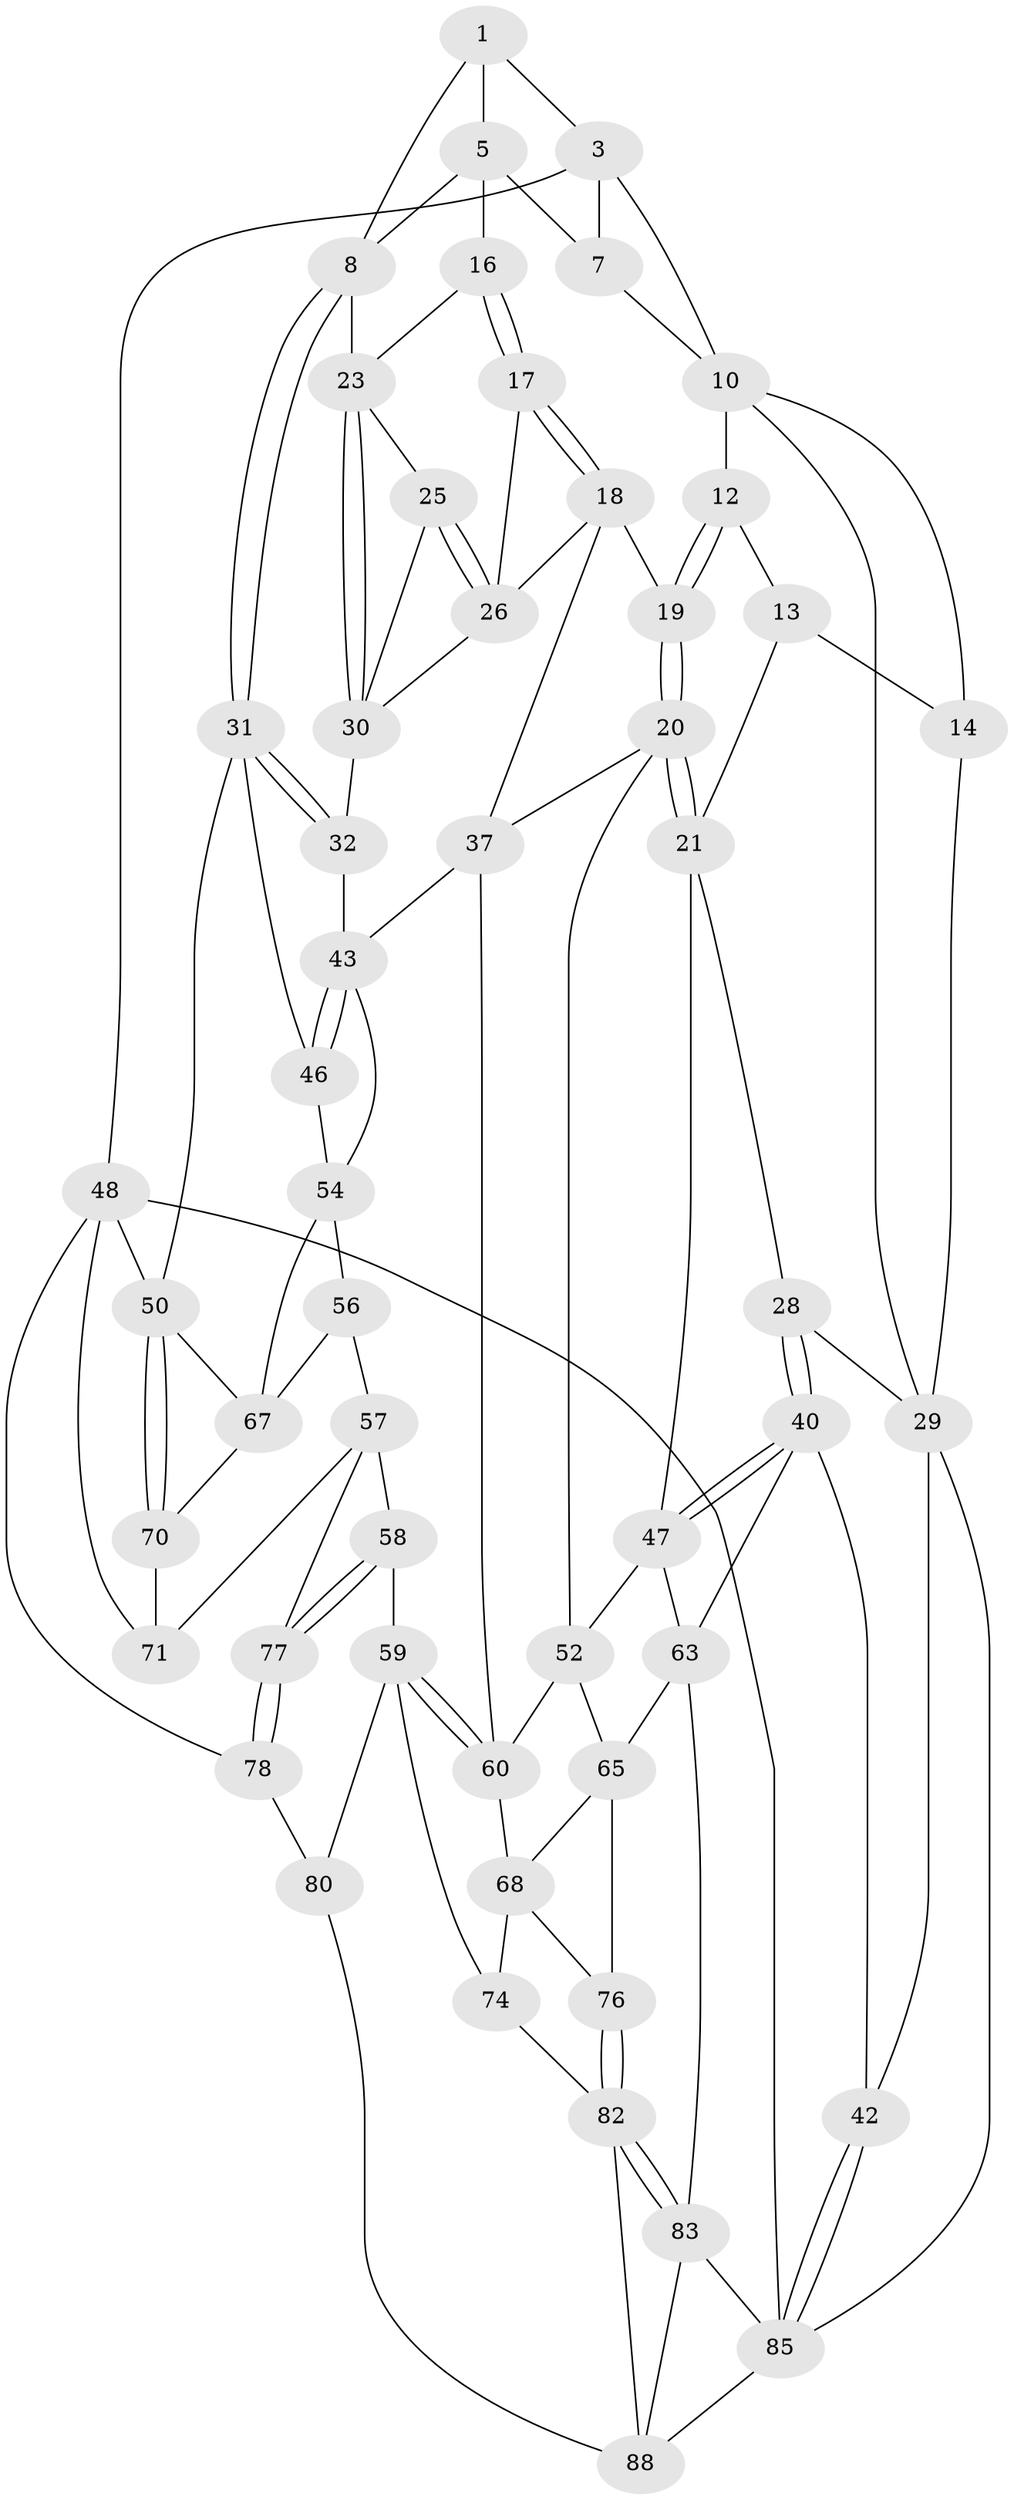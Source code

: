 // Generated by graph-tools (version 1.1) at 2025/52/02/27/25 19:52:44]
// undirected, 53 vertices, 116 edges
graph export_dot {
graph [start="1"]
  node [color=gray90,style=filled];
  1 [pos="+0.8336821321909426+0.03476967822553861",super="+2"];
  3 [pos="+1+0",super="+4"];
  5 [pos="+0.8051554351649569+0.08031622207611887",super="+6"];
  7 [pos="+0.5632869155823844+0"];
  8 [pos="+1+0.09908233658668877",super="+9"];
  10 [pos="+0.17395864274635314+0",super="+11"];
  12 [pos="+0.4267120099052886+0"];
  13 [pos="+0.3069672076537887+0.07368841061484903",super="+22"];
  14 [pos="+0.2045011185536057+0.14526376042855144",super="+15"];
  16 [pos="+0.6503637358519332+0.03144939061590779"];
  17 [pos="+0.5350311799002594+0.2993061778143461"];
  18 [pos="+0.45260762009029915+0.32088284567145586",super="+36"];
  19 [pos="+0.45258351525019247+0.32088745817545006"];
  20 [pos="+0.38457717340066916+0.38530927183591984",super="+39"];
  21 [pos="+0.33736004411100873+0.3753731505590488",super="+27"];
  23 [pos="+0.8359540494046718+0.21746223346740032",super="+24"];
  25 [pos="+0.6578487896252194+0.30694486945110194"];
  26 [pos="+0.6536569092103652+0.31023629039136813",super="+35"];
  28 [pos="+0.17811971762881185+0.34722807265800504"];
  29 [pos="+0.07491844072867404+0.21592527586904978",super="+34"];
  30 [pos="+0.8076158790543292+0.2852134321065729",super="+33"];
  31 [pos="+1+0.3351764183587292",super="+45"];
  32 [pos="+0.871190738860788+0.4058818559069145"];
  37 [pos="+0.6750582638623501+0.527735880571159",super="+38"];
  40 [pos="+0+0.5789531341168149",super="+41"];
  42 [pos="+0+0.6314272085749882"];
  43 [pos="+0.8589526095444074+0.4984303968838603",super="+44"];
  46 [pos="+0.9967115020611299+0.5638805567351288"];
  47 [pos="+0.1870268018927083+0.5867398403946007",super="+53"];
  48 [pos="+1+1",super="+49"];
  50 [pos="+1+1",super="+51"];
  52 [pos="+0.4158366412971889+0.5192024958394694",super="+62"];
  54 [pos="+0.8600067335454156+0.6495887206787284",super="+55"];
  56 [pos="+0.8360076979642516+0.6886556656379739"];
  57 [pos="+0.8173948740425241+0.6932948548686962",super="+72"];
  58 [pos="+0.7293094731038587+0.7069613190913537"];
  59 [pos="+0.6875593007687553+0.6947138597582445",super="+73"];
  60 [pos="+0.6750847647295992+0.6809008914747942",super="+61"];
  63 [pos="+0.2603852227219144+0.7609068283113664",super="+64"];
  65 [pos="+0.3598122224006602+0.6906736777181691",super="+66"];
  67 [pos="+1+0.6990067151312629",super="+69"];
  68 [pos="+0.484365066442064+0.7715061781801119",super="+75"];
  70 [pos="+0.9155471805764863+0.789143297545391"];
  71 [pos="+0.8863208091328789+0.8948044775700155"];
  74 [pos="+0.5496599017761776+0.9553419353686423"];
  76 [pos="+0.2924257967960793+0.8022249324101467"];
  77 [pos="+0.7324491751532373+0.7185274022041557",super="+81"];
  78 [pos="+0.6964216627054627+1",super="+79"];
  80 [pos="+0.6304897554347482+1"];
  82 [pos="+0.27189648149104223+0.8986101222038788",super="+87"];
  83 [pos="+0.18592195013598736+1",super="+84"];
  85 [pos="+0+0.7978658040022646",super="+86"];
  88 [pos="+0.5386535187024173+1",super="+89"];
  1 -- 5;
  1 -- 8;
  1 -- 3;
  3 -- 10;
  3 -- 48;
  3 -- 7;
  5 -- 16;
  5 -- 7;
  5 -- 8;
  7 -- 10;
  8 -- 31;
  8 -- 31;
  8 -- 23;
  10 -- 12;
  10 -- 14;
  10 -- 29;
  12 -- 13;
  12 -- 19;
  12 -- 19;
  13 -- 14 [weight=2];
  13 -- 21;
  14 -- 29;
  16 -- 17;
  16 -- 17;
  16 -- 23;
  17 -- 18;
  17 -- 18;
  17 -- 26;
  18 -- 19;
  18 -- 26;
  18 -- 37;
  19 -- 20;
  19 -- 20;
  20 -- 21;
  20 -- 21;
  20 -- 52;
  20 -- 37;
  21 -- 28;
  21 -- 47;
  23 -- 30;
  23 -- 30;
  23 -- 25;
  25 -- 26;
  25 -- 26;
  25 -- 30;
  26 -- 30;
  28 -- 29;
  28 -- 40;
  28 -- 40;
  29 -- 42;
  29 -- 85;
  30 -- 32;
  31 -- 32;
  31 -- 32;
  31 -- 46;
  31 -- 50;
  32 -- 43;
  37 -- 43;
  37 -- 60;
  40 -- 47;
  40 -- 47;
  40 -- 42;
  40 -- 63;
  42 -- 85;
  42 -- 85;
  43 -- 46;
  43 -- 46;
  43 -- 54;
  46 -- 54;
  47 -- 52;
  47 -- 63;
  48 -- 50;
  48 -- 71;
  48 -- 78;
  48 -- 85;
  50 -- 70;
  50 -- 70;
  50 -- 67;
  52 -- 65;
  52 -- 60;
  54 -- 56;
  54 -- 67;
  56 -- 57;
  56 -- 67;
  57 -- 58;
  57 -- 77;
  57 -- 71;
  58 -- 59;
  58 -- 77;
  58 -- 77;
  59 -- 60;
  59 -- 60;
  59 -- 80;
  59 -- 74;
  60 -- 68;
  63 -- 65;
  63 -- 83;
  65 -- 68;
  65 -- 76;
  67 -- 70;
  68 -- 74;
  68 -- 76;
  70 -- 71;
  74 -- 82;
  76 -- 82;
  76 -- 82;
  77 -- 78 [weight=2];
  77 -- 78;
  78 -- 80;
  80 -- 88;
  82 -- 83;
  82 -- 83;
  82 -- 88;
  83 -- 88;
  83 -- 85;
  85 -- 88;
}
